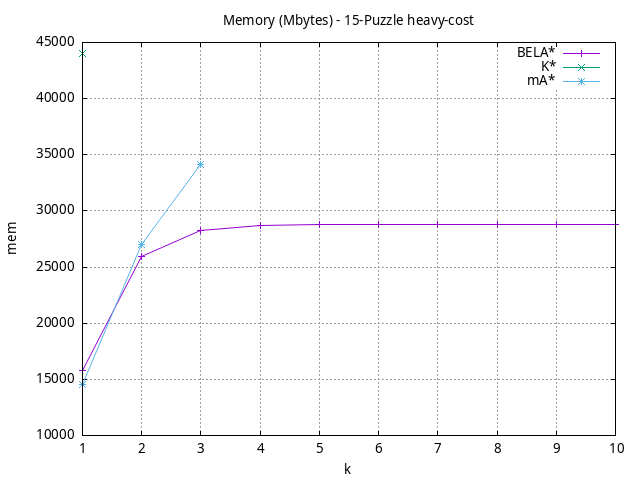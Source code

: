 #!/usr/bin/gnuplot
# -*- coding: utf-8 -*-
#
# results/n-puzzle/heavy-cost/15/15puzzle.heuristic.mem.gnuplot
#
# Started on 12/09/2023 19:56:49
# Author: Carlos Linares López
set grid
set xlabel "k"
set ylabel "mem"

set title "Memory (Mbytes) - 15-Puzzle heavy-cost"

set terminal png enhanced font "Ariel,10"
set output '15puzzle.heuristic.mem.png'

plot "-" title "BELA*"      with linesp, "-" title "K*"      with linesp, "-" title "mA*"      with linesp

	1 15824.6
	2 25962.6
	3 28296.95
	4 28697.9
	5 28770.0
	6 28770.0
	7 28770.0
	8 28770.0
	9 28770.0
	10 28770.0
end
	1 43985.225
end
	1 14538.35
	2 27020.325
	3 34132.9
end
